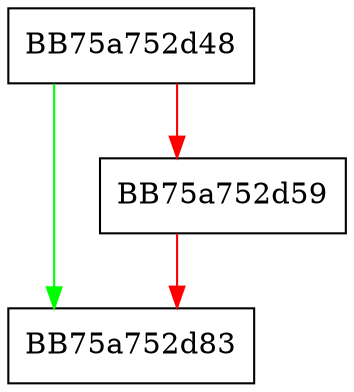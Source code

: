 digraph _Tidy {
  node [shape="box"];
  graph [splines=ortho];
  BB75a752d48 -> BB75a752d83 [color="green"];
  BB75a752d48 -> BB75a752d59 [color="red"];
  BB75a752d59 -> BB75a752d83 [color="red"];
}